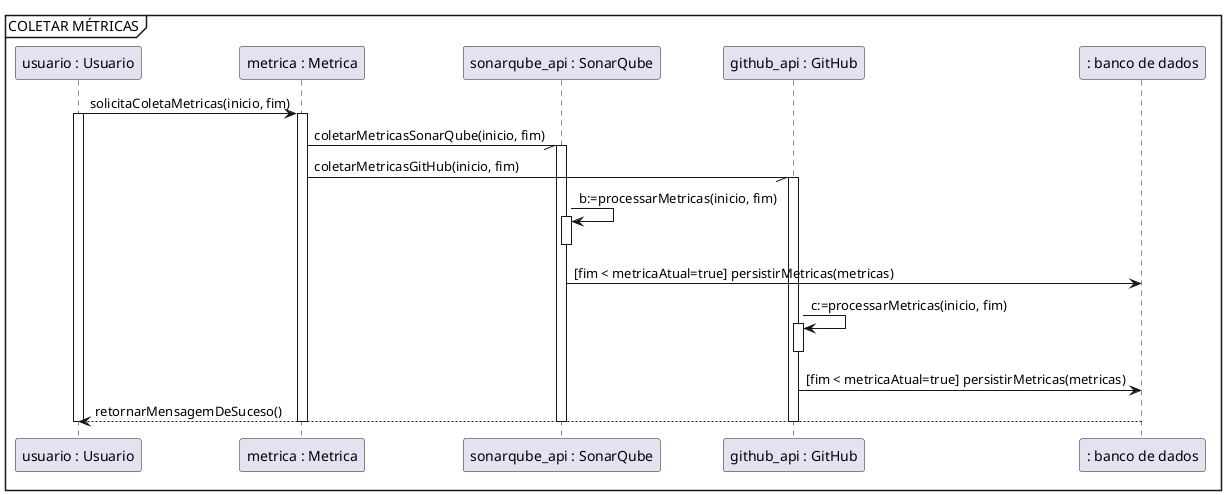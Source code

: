 @startuml
mainframe COLETAR MÉTRICAS


"usuario : Usuario" as usuario -> "metrica : Metrica" as sistema : solicitaColetaMetricas(inicio, fim)
activate usuario
activate sistema


sistema -// "sonarqube_api : SonarQube" as sonarQube : coletarMetricasSonarQube(inicio, fim)
activate sonarQube

sistema -// "github_api : GitHub" as github : coletarMetricasGitHub(inicio, fim)
activate github

sonarQube -> sonarQube : b:=processarMetricas(inicio, fim)
activate sonarQube

deactivate sonarQube
sonarQube ->": banco de dados" as bd : [fim < metricaAtual=true] persistirMetricas(metricas)


github -> github : c:=processarMetricas(inicio, fim)
activate github

deactivate github
github -> bd : [fim < metricaAtual=true] persistirMetricas(metricas)


bd --> usuario : retornarMensagemDeSuceso()

' sonarQube --> sistema : [fim < metricaAtual=true]retornarMetricasSonarQube(dadosSonarQube)

' deactivate github
' github --> sistema : [fim < metricaAtual=true]retornarMetricasGitHub(dadosGitHub)
' deactivate github
' sistema --> usuario: retornarTodasMetricas(dadosSonarQube, dadosGitHub)
deactivate sonarQube
deactivate github
deactivate sistema
deactivate usuario
@enduml
